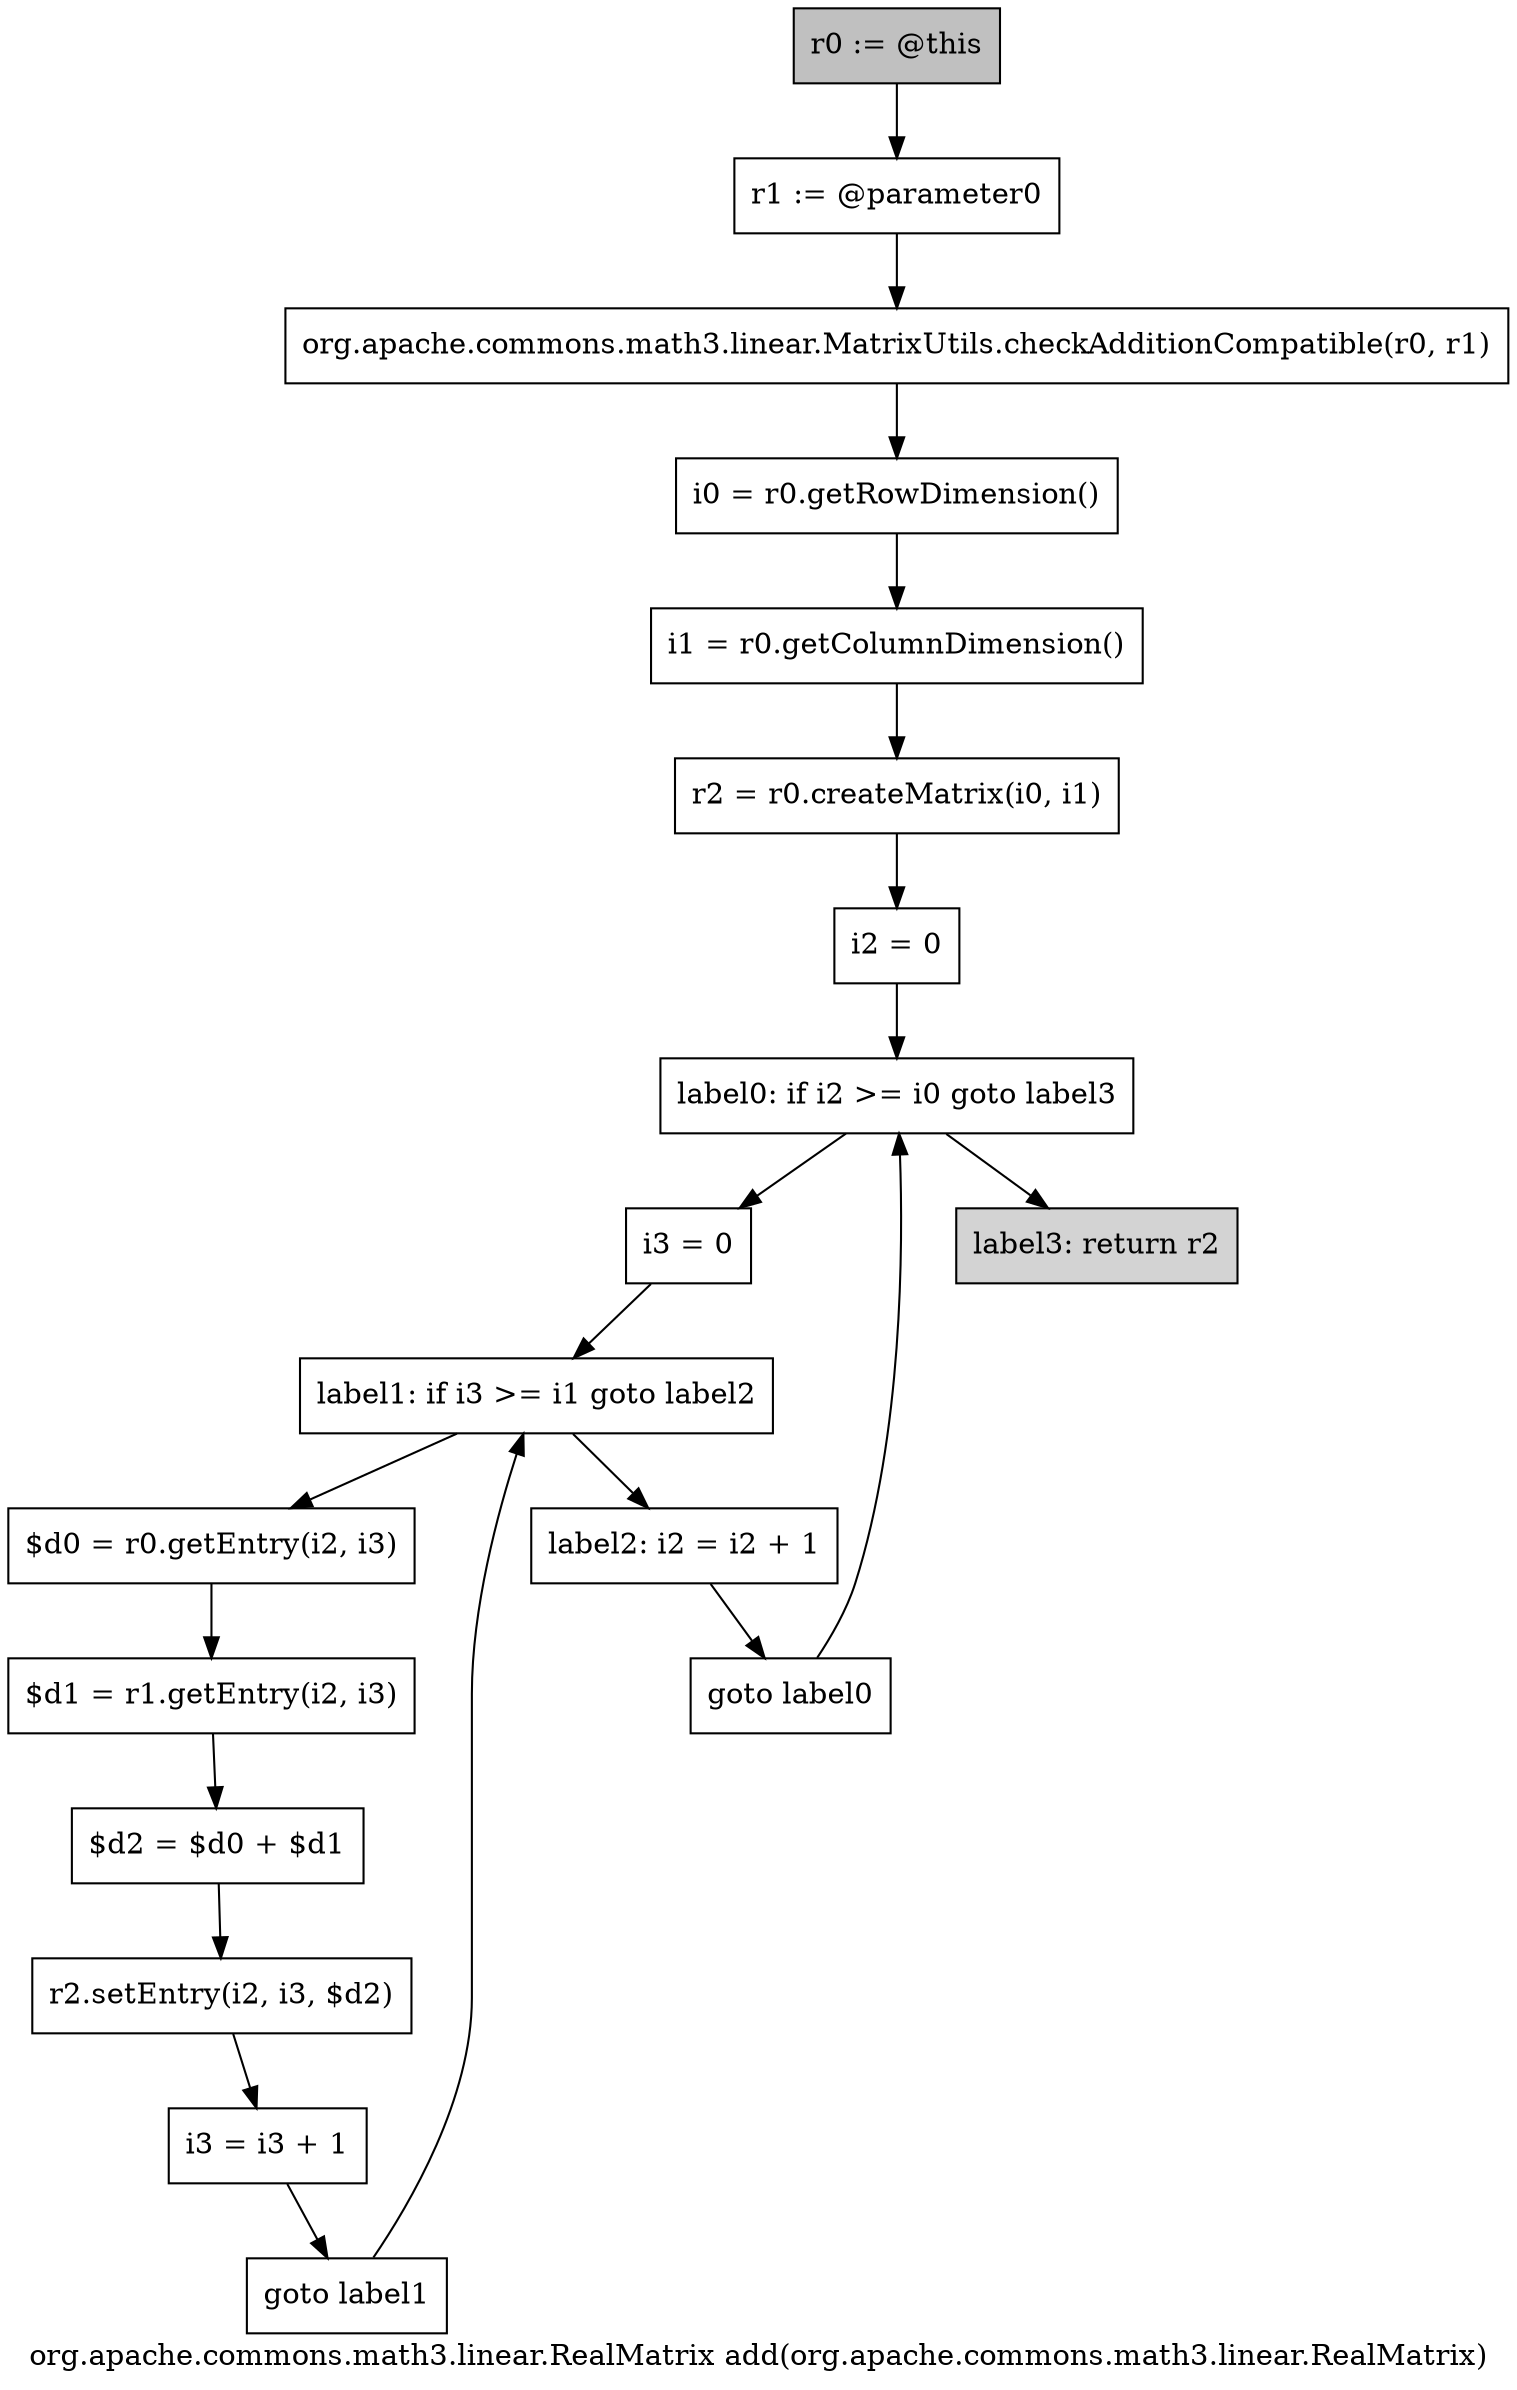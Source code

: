 digraph "org.apache.commons.math3.linear.RealMatrix add(org.apache.commons.math3.linear.RealMatrix)" {
    label="org.apache.commons.math3.linear.RealMatrix add(org.apache.commons.math3.linear.RealMatrix)";
    node [shape=box];
    "0" [style=filled,fillcolor=gray,label="r0 := @this",];
    "1" [label="r1 := @parameter0",];
    "0"->"1";
    "2" [label="org.apache.commons.math3.linear.MatrixUtils.checkAdditionCompatible(r0, r1)",];
    "1"->"2";
    "3" [label="i0 = r0.getRowDimension()",];
    "2"->"3";
    "4" [label="i1 = r0.getColumnDimension()",];
    "3"->"4";
    "5" [label="r2 = r0.createMatrix(i0, i1)",];
    "4"->"5";
    "6" [label="i2 = 0",];
    "5"->"6";
    "7" [label="label0: if i2 >= i0 goto label3",];
    "6"->"7";
    "8" [label="i3 = 0",];
    "7"->"8";
    "18" [style=filled,fillcolor=lightgray,label="label3: return r2",];
    "7"->"18";
    "9" [label="label1: if i3 >= i1 goto label2",];
    "8"->"9";
    "10" [label="$d0 = r0.getEntry(i2, i3)",];
    "9"->"10";
    "16" [label="label2: i2 = i2 + 1",];
    "9"->"16";
    "11" [label="$d1 = r1.getEntry(i2, i3)",];
    "10"->"11";
    "12" [label="$d2 = $d0 + $d1",];
    "11"->"12";
    "13" [label="r2.setEntry(i2, i3, $d2)",];
    "12"->"13";
    "14" [label="i3 = i3 + 1",];
    "13"->"14";
    "15" [label="goto label1",];
    "14"->"15";
    "15"->"9";
    "17" [label="goto label0",];
    "16"->"17";
    "17"->"7";
}
